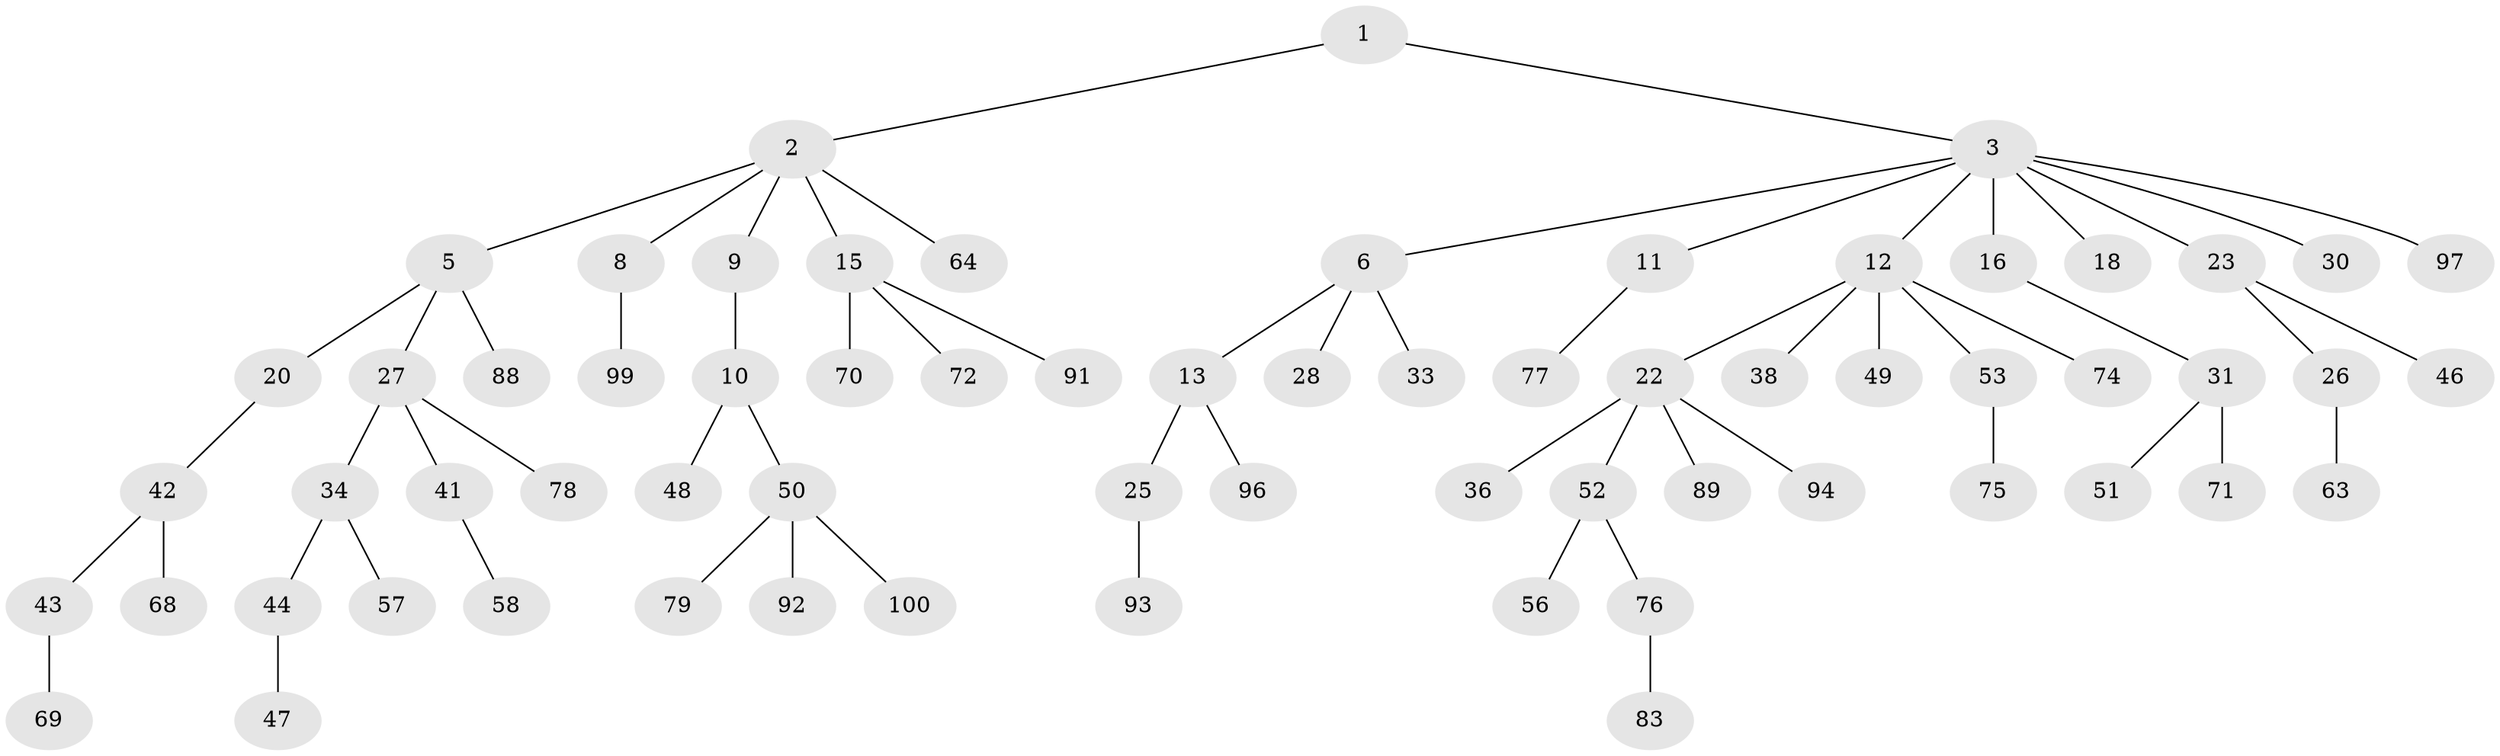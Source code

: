 // original degree distribution, {3: 0.11, 7: 0.01, 8: 0.01, 5: 0.02, 2: 0.25, 4: 0.1, 1: 0.5}
// Generated by graph-tools (version 1.1) at 2025/38/02/21/25 10:38:55]
// undirected, 66 vertices, 65 edges
graph export_dot {
graph [start="1"]
  node [color=gray90,style=filled];
  1 [super="+17"];
  2 [super="+54"];
  3 [super="+4"];
  5 [super="+7"];
  6 [super="+95"];
  8 [super="+24"];
  9;
  10 [super="+39"];
  11 [super="+29"];
  12 [super="+21"];
  13 [super="+14"];
  15 [super="+35"];
  16 [super="+19"];
  18 [super="+65"];
  20 [super="+40"];
  22 [super="+67"];
  23 [super="+62"];
  25 [super="+87"];
  26 [super="+37"];
  27 [super="+32"];
  28;
  30;
  31 [super="+85"];
  33;
  34 [super="+61"];
  36;
  38;
  41 [super="+45"];
  42 [super="+55"];
  43;
  44;
  46;
  47;
  48;
  49;
  50 [super="+60"];
  51;
  52 [super="+80"];
  53 [super="+98"];
  56 [super="+59"];
  57 [super="+66"];
  58 [super="+73"];
  63 [super="+90"];
  64 [super="+81"];
  68;
  69 [super="+86"];
  70;
  71;
  72;
  74;
  75;
  76;
  77;
  78 [super="+82"];
  79;
  83 [super="+84"];
  88;
  89;
  91;
  92;
  93;
  94;
  96;
  97;
  99;
  100;
  1 -- 2;
  1 -- 3;
  2 -- 5;
  2 -- 8;
  2 -- 9;
  2 -- 15;
  2 -- 64;
  3 -- 6;
  3 -- 11;
  3 -- 16;
  3 -- 18;
  3 -- 23;
  3 -- 30;
  3 -- 97;
  3 -- 12;
  5 -- 20;
  5 -- 88;
  5 -- 27;
  6 -- 13;
  6 -- 28;
  6 -- 33;
  8 -- 99;
  9 -- 10;
  10 -- 50;
  10 -- 48;
  11 -- 77;
  12 -- 22;
  12 -- 53;
  12 -- 49;
  12 -- 74;
  12 -- 38;
  13 -- 96;
  13 -- 25;
  15 -- 70;
  15 -- 72;
  15 -- 91;
  16 -- 31;
  20 -- 42;
  22 -- 36;
  22 -- 52;
  22 -- 89;
  22 -- 94;
  23 -- 26;
  23 -- 46;
  25 -- 93;
  26 -- 63;
  27 -- 34;
  27 -- 78;
  27 -- 41;
  31 -- 51;
  31 -- 71;
  34 -- 44;
  34 -- 57;
  41 -- 58;
  42 -- 43;
  42 -- 68;
  43 -- 69;
  44 -- 47;
  50 -- 100;
  50 -- 79;
  50 -- 92;
  52 -- 56;
  52 -- 76;
  53 -- 75;
  76 -- 83;
}
